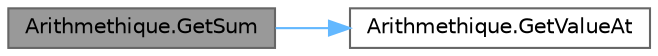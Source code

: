 digraph "Arithmethique.GetSum"
{
 // LATEX_PDF_SIZE
  bgcolor="transparent";
  edge [fontname=Helvetica,fontsize=10,labelfontname=Helvetica,labelfontsize=10];
  node [fontname=Helvetica,fontsize=10,shape=box,height=0.2,width=0.4];
  rankdir="LR";
  Node1 [id="Node000001",label="Arithmethique.GetSum",height=0.2,width=0.4,color="gray40", fillcolor="grey60", style="filled", fontcolor="black",tooltip=" "];
  Node1 -> Node2 [id="edge1_Node000001_Node000002",color="steelblue1",style="solid",tooltip=" "];
  Node2 [id="Node000002",label="Arithmethique.GetValueAt",height=0.2,width=0.4,color="grey40", fillcolor="white", style="filled",URL="$class_arithmethique.html#a61558c38fc18b506f0a8132625a9f763",tooltip=" "];
}
